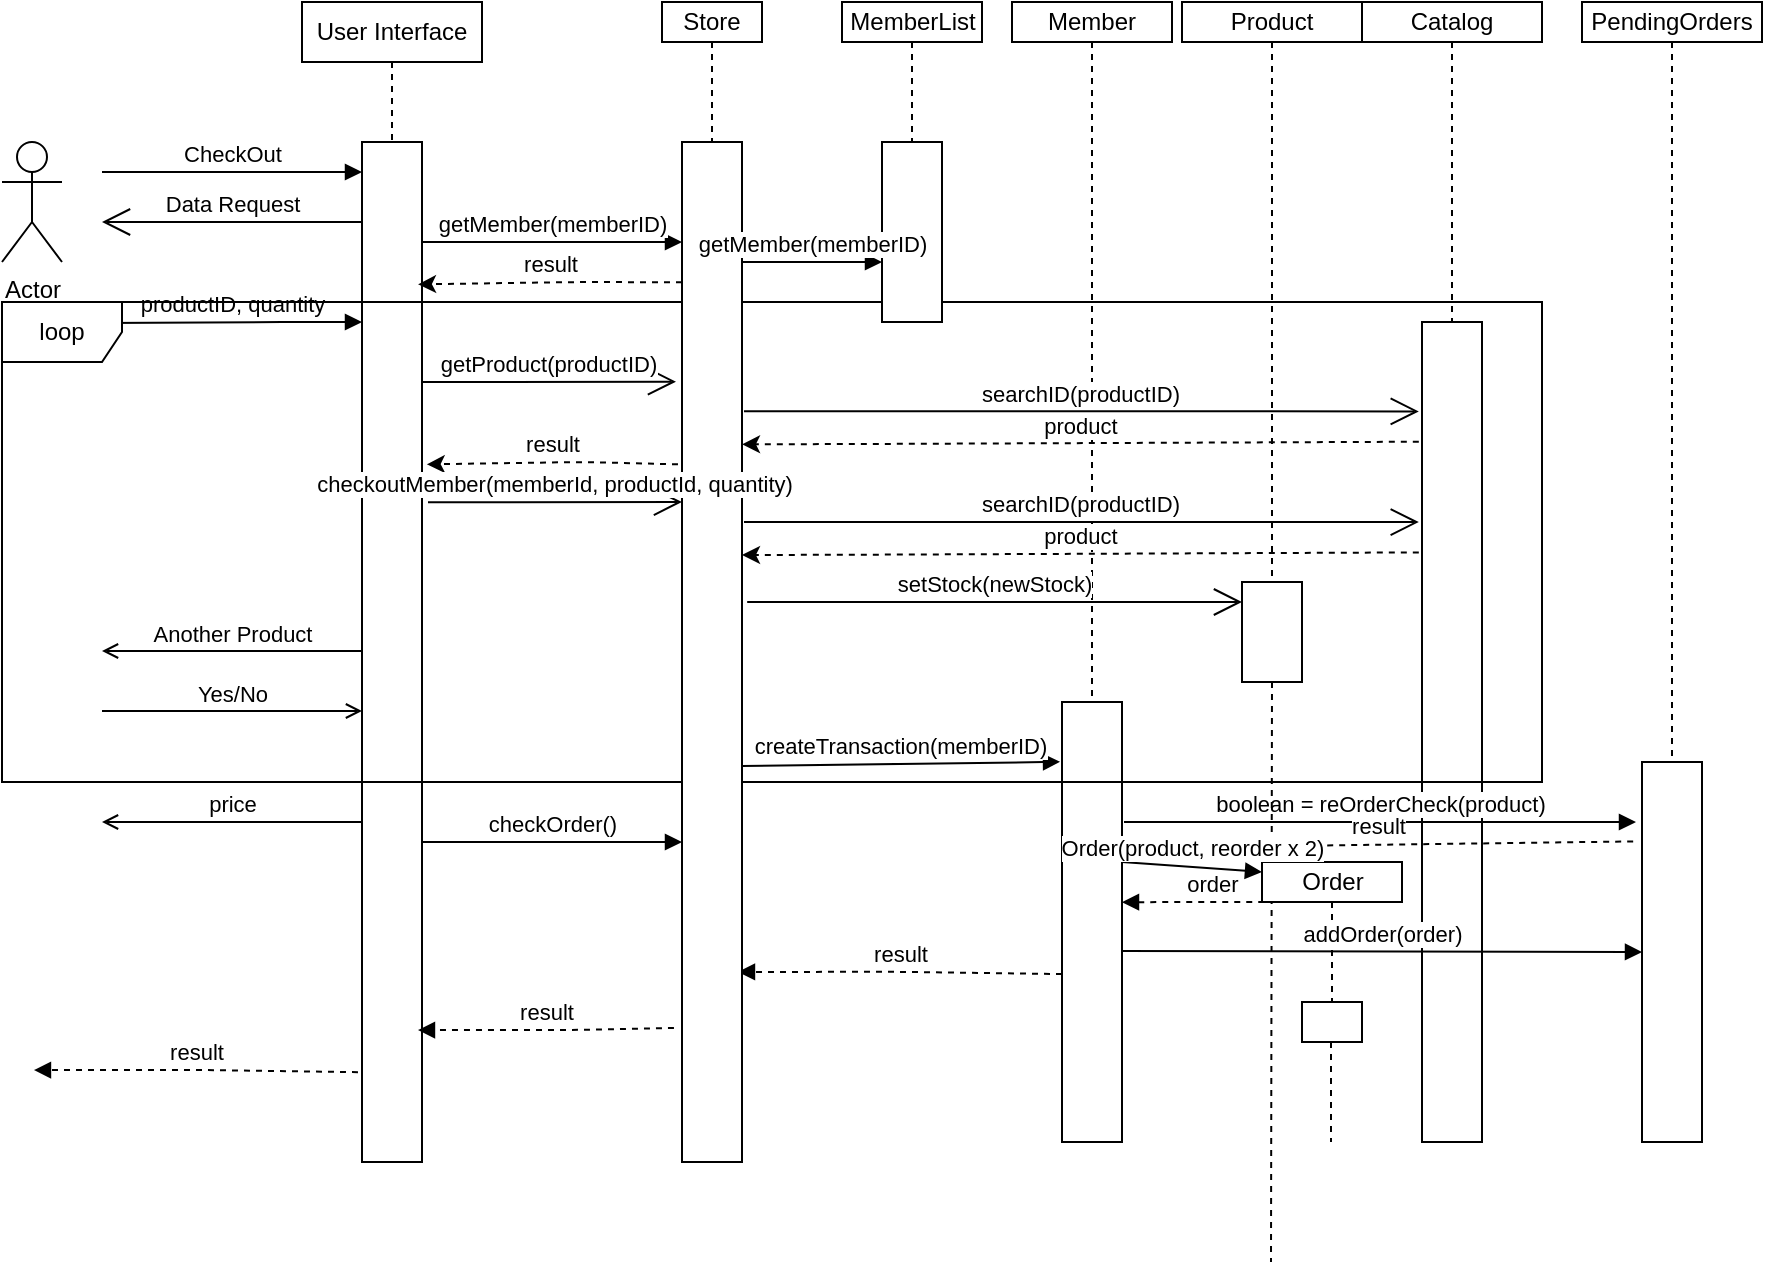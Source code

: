 <mxfile version="14.5.1" type="device"><diagram id="ZaeCvinRYkQ-V6-KExF-" name="Page-1"><mxGraphModel dx="1264" dy="592" grid="1" gridSize="10" guides="1" tooltips="1" connect="1" arrows="1" fold="1" page="1" pageScale="1" pageWidth="850" pageHeight="1100" math="0" shadow="0"><root><mxCell id="0"/><mxCell id="1" parent="0"/><mxCell id="EgHhaQnyLHvvoehz6IiA-1" value="Actor" style="shape=umlActor;verticalLabelPosition=bottom;verticalAlign=top;html=1;outlineConnect=0;" parent="1" vertex="1"><mxGeometry x="10" y="80" width="30" height="60" as="geometry"/></mxCell><mxCell id="EgHhaQnyLHvvoehz6IiA-26" style="edgeStyle=orthogonalEdgeStyle;rounded=0;orthogonalLoop=1;jettySize=auto;html=1;exitX=0.5;exitY=1;exitDx=0;exitDy=0;startArrow=none;startFill=0;dashed=1;endArrow=none;endFill=0;" parent="1" source="EgHhaQnyLHvvoehz6IiA-2" target="EgHhaQnyLHvvoehz6IiA-24" edge="1"><mxGeometry relative="1" as="geometry"/></mxCell><mxCell id="EgHhaQnyLHvvoehz6IiA-2" value="User Interface&lt;br&gt;" style="rounded=0;whiteSpace=wrap;html=1;" parent="1" vertex="1"><mxGeometry x="160" y="10" width="90" height="30" as="geometry"/></mxCell><mxCell id="EgHhaQnyLHvvoehz6IiA-29" style="edgeStyle=orthogonalEdgeStyle;rounded=0;orthogonalLoop=1;jettySize=auto;html=1;exitX=0.5;exitY=1;exitDx=0;exitDy=0;entryX=0.5;entryY=0;entryDx=0;entryDy=0;dashed=1;startArrow=none;startFill=0;endArrow=none;endFill=0;" parent="1" source="EgHhaQnyLHvvoehz6IiA-3" target="EgHhaQnyLHvvoehz6IiA-28" edge="1"><mxGeometry relative="1" as="geometry"/></mxCell><mxCell id="EgHhaQnyLHvvoehz6IiA-3" value="Store" style="rounded=0;whiteSpace=wrap;html=1;" parent="1" vertex="1"><mxGeometry x="340" y="10" width="50" height="20" as="geometry"/></mxCell><mxCell id="nl_tpxB6MMZfwO9ZBaLL-7" style="edgeStyle=orthogonalEdgeStyle;shape=link;rounded=0;sketch=0;orthogonalLoop=1;jettySize=auto;html=1;exitX=0.5;exitY=1;exitDx=0;exitDy=0;dashed=1;startArrow=none;startFill=0;endArrow=open;endFill=0;strokeColor=none;" parent="1" source="EgHhaQnyLHvvoehz6IiA-4" target="nl_tpxB6MMZfwO9ZBaLL-3" edge="1"><mxGeometry relative="1" as="geometry"/></mxCell><mxCell id="nl_tpxB6MMZfwO9ZBaLL-10" style="edgeStyle=orthogonalEdgeStyle;rounded=0;orthogonalLoop=1;jettySize=auto;html=1;exitX=0.5;exitY=1;exitDx=0;exitDy=0;entryX=0.5;entryY=0;entryDx=0;entryDy=0;dashed=1;startFill=0;endArrow=none;endFill=0;" parent="1" source="EgHhaQnyLHvvoehz6IiA-4" target="nl_tpxB6MMZfwO9ZBaLL-3" edge="1"><mxGeometry relative="1" as="geometry"/></mxCell><mxCell id="EgHhaQnyLHvvoehz6IiA-4" value="Member" style="rounded=0;whiteSpace=wrap;html=1;" parent="1" vertex="1"><mxGeometry x="515" y="10" width="80" height="20" as="geometry"/></mxCell><mxCell id="EgHhaQnyLHvvoehz6IiA-9" value="productID, quantity" style="html=1;verticalAlign=bottom;endArrow=block;" parent="1" edge="1"><mxGeometry width="80" relative="1" as="geometry"><mxPoint x="60" y="170.5" as="sourcePoint"/><mxPoint x="190" y="170" as="targetPoint"/><Array as="points"><mxPoint x="160" y="170"/></Array></mxGeometry></mxCell><mxCell id="EgHhaQnyLHvvoehz6IiA-15" value="Data Request" style="endArrow=open;endFill=1;endSize=12;html=1;verticalAlign=bottom;" parent="1" edge="1"><mxGeometry width="160" relative="1" as="geometry"><mxPoint x="190" y="120" as="sourcePoint"/><mxPoint x="60" y="120" as="targetPoint"/><Array as="points"><mxPoint x="130" y="120"/></Array></mxGeometry></mxCell><mxCell id="EgHhaQnyLHvvoehz6IiA-17" value="getProduct(productID)" style="endArrow=open;endFill=1;endSize=12;html=1;verticalAlign=bottom;entryX=-0.1;entryY=0.235;entryDx=0;entryDy=0;entryPerimeter=0;" parent="1" target="EgHhaQnyLHvvoehz6IiA-28" edge="1"><mxGeometry width="160" relative="1" as="geometry"><mxPoint x="220" y="200" as="sourcePoint"/><mxPoint x="380" y="200" as="targetPoint"/></mxGeometry></mxCell><mxCell id="EgHhaQnyLHvvoehz6IiA-24" value="" style="html=1;points=[];perimeter=orthogonalPerimeter;strokeWidth=1;" parent="1" vertex="1"><mxGeometry x="190" y="80" width="30" height="510" as="geometry"/></mxCell><mxCell id="EgHhaQnyLHvvoehz6IiA-25" value="CheckOut" style="html=1;verticalAlign=bottom;startArrow=none;endArrow=block;startSize=8;startFill=0;" parent="1" target="EgHhaQnyLHvvoehz6IiA-24" edge="1"><mxGeometry relative="1" as="geometry"><mxPoint x="60" y="95" as="sourcePoint"/><Array as="points"><mxPoint x="60" y="95"/></Array></mxGeometry></mxCell><mxCell id="EgHhaQnyLHvvoehz6IiA-31" value="result" style="endArrow=classic;html=1;dashed=1;verticalAlign=bottom;entryX=1.08;entryY=0.316;entryDx=0;entryDy=0;entryPerimeter=0;exitX=-0.067;exitY=0.316;exitDx=0;exitDy=0;exitPerimeter=0;" parent="1" source="EgHhaQnyLHvvoehz6IiA-28" target="EgHhaQnyLHvvoehz6IiA-24" edge="1"><mxGeometry relative="1" as="geometry"><mxPoint x="340" y="241" as="sourcePoint"/><mxPoint x="230" y="241" as="targetPoint"/><Array as="points"><mxPoint x="300" y="240"/></Array></mxGeometry></mxCell><mxCell id="EgHhaQnyLHvvoehz6IiA-33" value="Another Product" style="html=1;verticalAlign=bottom;startArrow=none;endArrow=open;startSize=8;startFill=0;endFill=0;" parent="1" edge="1"><mxGeometry relative="1" as="geometry"><mxPoint x="190" y="334.5" as="sourcePoint"/><mxPoint x="60" y="334.5" as="targetPoint"/><Array as="points"><mxPoint x="60" y="334.5"/></Array></mxGeometry></mxCell><mxCell id="EgHhaQnyLHvvoehz6IiA-34" value="price" style="html=1;verticalAlign=bottom;startArrow=none;endArrow=open;startSize=8;startFill=0;endFill=0;" parent="1" edge="1"><mxGeometry relative="1" as="geometry"><mxPoint x="190" y="420" as="sourcePoint"/><mxPoint x="60" y="420" as="targetPoint"/><Array as="points"><mxPoint x="60" y="420"/></Array></mxGeometry></mxCell><mxCell id="EgHhaQnyLHvvoehz6IiA-35" value="Yes/No" style="html=1;verticalAlign=bottom;startArrow=none;endArrow=open;startSize=8;startFill=0;endFill=0;" parent="1" edge="1"><mxGeometry relative="1" as="geometry"><mxPoint x="60" y="364.5" as="sourcePoint"/><mxPoint x="190" y="364.5" as="targetPoint"/><Array as="points"><mxPoint x="60" y="364.5"/></Array></mxGeometry></mxCell><mxCell id="nl_tpxB6MMZfwO9ZBaLL-2" value="createTransaction(memberID)" style="html=1;verticalAlign=bottom;startArrow=none;endArrow=block;startSize=8;startFill=0;entryX=-0.033;entryY=0.136;entryDx=0;entryDy=0;entryPerimeter=0;" parent="1" target="nl_tpxB6MMZfwO9ZBaLL-3" edge="1"><mxGeometry relative="1" as="geometry"><mxPoint x="380" y="392" as="sourcePoint"/><Array as="points"><mxPoint x="380" y="392"/></Array><mxPoint x="520" y="390" as="targetPoint"/></mxGeometry></mxCell><mxCell id="nl_tpxB6MMZfwO9ZBaLL-3" value="" style="rounded=0;whiteSpace=wrap;html=1;" parent="1" vertex="1"><mxGeometry x="540" y="360" width="30" height="220" as="geometry"/></mxCell><mxCell id="nl_tpxB6MMZfwO9ZBaLL-4" style="edgeStyle=orthogonalEdgeStyle;shape=arrow;rounded=0;orthogonalLoop=1;jettySize=auto;html=1;exitX=0.5;exitY=1;exitDx=0;exitDy=0;dashed=1;startArrow=none;startFill=0;endArrow=open;endFill=0;" parent="1" source="EgHhaQnyLHvvoehz6IiA-4" target="EgHhaQnyLHvvoehz6IiA-4" edge="1"><mxGeometry relative="1" as="geometry"/></mxCell><mxCell id="nl_tpxB6MMZfwO9ZBaLL-13" style="edgeStyle=orthogonalEdgeStyle;rounded=0;orthogonalLoop=1;jettySize=auto;html=1;exitX=0.5;exitY=1;exitDx=0;exitDy=0;entryX=0.5;entryY=0;entryDx=0;entryDy=0;dashed=1;startFill=0;endArrow=none;endFill=0;" parent="1" source="nl_tpxB6MMZfwO9ZBaLL-11" target="nl_tpxB6MMZfwO9ZBaLL-12" edge="1"><mxGeometry relative="1" as="geometry"/></mxCell><mxCell id="nl_tpxB6MMZfwO9ZBaLL-11" value="Catalog" style="rounded=0;whiteSpace=wrap;html=1;strokeWidth=1;gradientColor=none;" parent="1" vertex="1"><mxGeometry x="690" y="10" width="90" height="20" as="geometry"/></mxCell><mxCell id="nl_tpxB6MMZfwO9ZBaLL-12" value="" style="rounded=0;whiteSpace=wrap;html=1;strokeWidth=1;gradientColor=none;" parent="1" vertex="1"><mxGeometry x="720" y="170" width="30" height="410" as="geometry"/></mxCell><mxCell id="nl_tpxB6MMZfwO9ZBaLL-15" value="boolean = reOrderCheck(product)" style="html=1;verticalAlign=bottom;startArrow=none;endArrow=block;startSize=8;startFill=0;" parent="1" edge="1"><mxGeometry relative="1" as="geometry"><mxPoint x="571" y="420" as="sourcePoint"/><Array as="points"/><mxPoint x="827" y="420" as="targetPoint"/></mxGeometry></mxCell><mxCell id="nl_tpxB6MMZfwO9ZBaLL-16" value="result" style="html=1;verticalAlign=bottom;startArrow=none;endArrow=block;startSize=8;startFill=0;entryX=0;entryY=0.036;entryDx=0;entryDy=0;entryPerimeter=0;dashed=1;exitX=-0.147;exitY=0.209;exitDx=0;exitDy=0;exitPerimeter=0;" parent="1" edge="1" source="pMXHsDZyo-n8MJu9I_Yq-3"><mxGeometry relative="1" as="geometry"><mxPoint x="710" y="432" as="sourcePoint"/><Array as="points"><mxPoint x="650" y="432"/><mxPoint x="570" y="432.08"/></Array><mxPoint x="570" y="432.08" as="targetPoint"/></mxGeometry></mxCell><mxCell id="nl_tpxB6MMZfwO9ZBaLL-17" value="result" style="html=1;verticalAlign=bottom;startArrow=none;endArrow=block;startSize=8;startFill=0;entryX=0;entryY=0.036;entryDx=0;entryDy=0;entryPerimeter=0;dashed=1;exitX=0.067;exitY=0.464;exitDx=0;exitDy=0;exitPerimeter=0;" parent="1" edge="1"><mxGeometry relative="1" as="geometry"><mxPoint x="540" y="496.04" as="sourcePoint"/><Array as="points"><mxPoint x="457.99" y="494.9"/><mxPoint x="377.99" y="494.98"/></Array><mxPoint x="377.99" y="494.98" as="targetPoint"/></mxGeometry></mxCell><mxCell id="nl_tpxB6MMZfwO9ZBaLL-18" value="result" style="html=1;verticalAlign=bottom;startArrow=none;endArrow=block;startSize=8;startFill=0;entryX=0;entryY=0.036;entryDx=0;entryDy=0;entryPerimeter=0;dashed=1;exitX=-0.067;exitY=0.802;exitDx=0;exitDy=0;exitPerimeter=0;" parent="1" edge="1"><mxGeometry relative="1" as="geometry"><mxPoint x="345.98" y="522.98" as="sourcePoint"/><Array as="points"><mxPoint x="297.99" y="523.96"/><mxPoint x="217.99" y="524.04"/></Array><mxPoint x="217.99" y="524.04" as="targetPoint"/></mxGeometry></mxCell><mxCell id="nl_tpxB6MMZfwO9ZBaLL-19" value="loop" style="shape=umlFrame;whiteSpace=wrap;html=1;strokeWidth=1;gradientColor=none;" parent="1" vertex="1"><mxGeometry x="10" y="160" width="770" height="240" as="geometry"/></mxCell><mxCell id="nl_tpxB6MMZfwO9ZBaLL-21" style="edgeStyle=orthogonalEdgeStyle;rounded=0;orthogonalLoop=1;jettySize=auto;html=1;exitX=0.5;exitY=1;exitDx=0;exitDy=0;dashed=1;startFill=0;endArrow=none;endFill=0;" parent="1" source="nl_tpxB6MMZfwO9ZBaLL-20" target="nl_tpxB6MMZfwO9ZBaLL-22" edge="1"><mxGeometry relative="1" as="geometry"><mxPoint x="465" y="80" as="targetPoint"/></mxGeometry></mxCell><mxCell id="nl_tpxB6MMZfwO9ZBaLL-20" value="MemberList" style="html=1;strokeWidth=1;gradientColor=none;" parent="1" vertex="1"><mxGeometry x="430" y="10" width="70" height="20" as="geometry"/></mxCell><mxCell id="nl_tpxB6MMZfwO9ZBaLL-22" value="" style="rounded=0;whiteSpace=wrap;html=1;" parent="1" vertex="1"><mxGeometry x="450" y="80" width="30" height="90" as="geometry"/></mxCell><mxCell id="EgHhaQnyLHvvoehz6IiA-28" value="" style="rounded=0;whiteSpace=wrap;html=1;strokeWidth=1;" parent="1" vertex="1"><mxGeometry x="350" y="80" width="30" height="510" as="geometry"/></mxCell><mxCell id="nl_tpxB6MMZfwO9ZBaLL-24" style="edgeStyle=orthogonalEdgeStyle;rounded=0;orthogonalLoop=1;jettySize=auto;html=1;exitX=0.5;exitY=1;exitDx=0;exitDy=0;entryX=0;entryY=0.5;entryDx=0;entryDy=0;dashed=1;startFill=0;endArrow=none;endFill=0;" parent="1" source="EgHhaQnyLHvvoehz6IiA-3" target="EgHhaQnyLHvvoehz6IiA-3" edge="1"><mxGeometry relative="1" as="geometry"/></mxCell><mxCell id="nl_tpxB6MMZfwO9ZBaLL-25" value="searchID(productID)" style="endArrow=open;endFill=1;endSize=12;html=1;verticalAlign=bottom;entryX=-0.053;entryY=0.109;entryDx=0;entryDy=0;entryPerimeter=0;" parent="1" target="nl_tpxB6MMZfwO9ZBaLL-12" edge="1"><mxGeometry width="160" relative="1" as="geometry"><mxPoint x="381" y="214.65" as="sourcePoint"/><mxPoint x="451" y="215" as="targetPoint"/></mxGeometry></mxCell><mxCell id="nl_tpxB6MMZfwO9ZBaLL-26" value="product" style="endArrow=classic;html=1;dashed=1;entryX=0.967;entryY=0.316;entryDx=0;entryDy=0;entryPerimeter=0;verticalAlign=bottom;exitX=-0.053;exitY=0.146;exitDx=0;exitDy=0;exitPerimeter=0;" parent="1" source="nl_tpxB6MMZfwO9ZBaLL-12" edge="1"><mxGeometry relative="1" as="geometry"><mxPoint x="450" y="231" as="sourcePoint"/><mxPoint x="380" y="231.16" as="targetPoint"/><Array as="points"><mxPoint x="440.99" y="231"/></Array></mxGeometry></mxCell><mxCell id="LThwuHm6-bRz-g9jSQjk-1" value="getMember(memberID)" style="html=1;verticalAlign=bottom;startArrow=none;endArrow=block;startSize=8;startFill=0;" parent="1" edge="1"><mxGeometry relative="1" as="geometry"><mxPoint x="220" y="130" as="sourcePoint"/><Array as="points"><mxPoint x="220" y="130"/></Array><mxPoint x="350" y="130" as="targetPoint"/></mxGeometry></mxCell><mxCell id="mUfmv_AxJ1NzyiTuOZRW-4" value="getMember(memberID)" style="html=1;verticalAlign=bottom;startArrow=none;endArrow=block;startSize=8;startFill=0;" parent="1" edge="1"><mxGeometry relative="1" as="geometry"><mxPoint x="380" y="140" as="sourcePoint"/><Array as="points"><mxPoint x="380" y="140"/></Array><mxPoint x="450" y="140" as="targetPoint"/></mxGeometry></mxCell><mxCell id="mUfmv_AxJ1NzyiTuOZRW-5" value="result" style="endArrow=classic;html=1;dashed=1;entryX=0.967;entryY=0.316;entryDx=0;entryDy=0;entryPerimeter=0;verticalAlign=bottom;exitX=0.033;exitY=0.314;exitDx=0;exitDy=0;exitPerimeter=0;" parent="1" edge="1"><mxGeometry relative="1" as="geometry"><mxPoint x="350" y="150.14" as="sourcePoint"/><mxPoint x="218.02" y="151.16" as="targetPoint"/><Array as="points"><mxPoint x="299.01" y="150"/></Array></mxGeometry></mxCell><mxCell id="mUfmv_AxJ1NzyiTuOZRW-6" value="checkoutMember(memberId, productId, quantity)" style="endArrow=open;endFill=1;endSize=12;html=1;verticalAlign=bottom;entryX=-0.1;entryY=0.235;entryDx=0;entryDy=0;entryPerimeter=0;" parent="1" edge="1"><mxGeometry width="160" relative="1" as="geometry"><mxPoint x="223" y="260.15" as="sourcePoint"/><mxPoint x="350" y="260" as="targetPoint"/></mxGeometry></mxCell><mxCell id="mUfmv_AxJ1NzyiTuOZRW-7" value="searchID(productID)" style="endArrow=open;endFill=1;endSize=12;html=1;verticalAlign=bottom;entryX=-0.053;entryY=0.109;entryDx=0;entryDy=0;entryPerimeter=0;" parent="1" edge="1"><mxGeometry width="160" relative="1" as="geometry"><mxPoint x="381" y="270" as="sourcePoint"/><mxPoint x="718.41" y="270.04" as="targetPoint"/></mxGeometry></mxCell><mxCell id="mUfmv_AxJ1NzyiTuOZRW-8" value="product" style="endArrow=classic;html=1;dashed=1;entryX=0.967;entryY=0.316;entryDx=0;entryDy=0;entryPerimeter=0;verticalAlign=bottom;exitX=-0.053;exitY=0.146;exitDx=0;exitDy=0;exitPerimeter=0;" parent="1" edge="1"><mxGeometry relative="1" as="geometry"><mxPoint x="718.41" y="285.21" as="sourcePoint"/><mxPoint x="380" y="286.51" as="targetPoint"/><Array as="points"><mxPoint x="440.99" y="286.35"/></Array></mxGeometry></mxCell><mxCell id="mUfmv_AxJ1NzyiTuOZRW-9" style="edgeStyle=orthogonalEdgeStyle;rounded=0;orthogonalLoop=1;jettySize=auto;html=1;exitX=0.5;exitY=1;exitDx=0;exitDy=0;entryX=0.5;entryY=0;entryDx=0;entryDy=0;dashed=1;startFill=0;endArrow=none;endFill=0;" parent="1" source="mUfmv_AxJ1NzyiTuOZRW-10" target="mUfmv_AxJ1NzyiTuOZRW-11" edge="1"><mxGeometry relative="1" as="geometry"/></mxCell><mxCell id="mUfmv_AxJ1NzyiTuOZRW-10" value="Product" style="rounded=0;whiteSpace=wrap;html=1;strokeWidth=1;gradientColor=none;" parent="1" vertex="1"><mxGeometry x="600" y="10" width="90" height="20" as="geometry"/></mxCell><mxCell id="mUfmv_AxJ1NzyiTuOZRW-11" value="" style="rounded=0;whiteSpace=wrap;html=1;strokeWidth=1;gradientColor=none;" parent="1" vertex="1"><mxGeometry x="630" y="300" width="30" height="50" as="geometry"/></mxCell><mxCell id="mUfmv_AxJ1NzyiTuOZRW-12" style="edgeStyle=orthogonalEdgeStyle;rounded=0;orthogonalLoop=1;jettySize=auto;html=1;exitX=0.5;exitY=1;exitDx=0;exitDy=0;entryX=0.5;entryY=0;entryDx=0;entryDy=0;dashed=1;startFill=0;endArrow=none;endFill=0;" parent="1" source="mUfmv_AxJ1NzyiTuOZRW-11" edge="1"><mxGeometry relative="1" as="geometry"><mxPoint x="644.5" y="370" as="sourcePoint"/><mxPoint x="644.5" y="640" as="targetPoint"/></mxGeometry></mxCell><mxCell id="mUfmv_AxJ1NzyiTuOZRW-13" value="setStock(newStock)" style="endArrow=open;endFill=1;endSize=12;html=1;verticalAlign=bottom;" parent="1" edge="1"><mxGeometry width="160" relative="1" as="geometry"><mxPoint x="382.59" y="310" as="sourcePoint"/><mxPoint x="630" y="310" as="targetPoint"/></mxGeometry></mxCell><mxCell id="RpFfptnFp4w9fI16ixe3-1" value="result" style="html=1;verticalAlign=bottom;startArrow=none;endArrow=block;startSize=8;startFill=0;entryX=0;entryY=0.036;entryDx=0;entryDy=0;entryPerimeter=0;dashed=1;exitX=0.067;exitY=0.464;exitDx=0;exitDy=0;exitPerimeter=0;" parent="1" edge="1"><mxGeometry relative="1" as="geometry"><mxPoint x="187.99" y="545.1" as="sourcePoint"/><Array as="points"><mxPoint x="105.98" y="543.96"/><mxPoint x="25.98" y="544.04"/></Array><mxPoint x="25.98" y="544.04" as="targetPoint"/></mxGeometry></mxCell><mxCell id="pMXHsDZyo-n8MJu9I_Yq-1" style="edgeStyle=orthogonalEdgeStyle;rounded=0;orthogonalLoop=1;jettySize=auto;html=1;exitX=0.5;exitY=1;exitDx=0;exitDy=0;entryX=0.5;entryY=0;entryDx=0;entryDy=0;dashed=1;startFill=0;endArrow=none;endFill=0;" edge="1" parent="1" source="pMXHsDZyo-n8MJu9I_Yq-2" target="pMXHsDZyo-n8MJu9I_Yq-3"><mxGeometry relative="1" as="geometry"/></mxCell><mxCell id="pMXHsDZyo-n8MJu9I_Yq-2" value="PendingOrders" style="rounded=0;whiteSpace=wrap;html=1;strokeWidth=1;gradientColor=none;" vertex="1" parent="1"><mxGeometry x="800" y="10" width="90" height="20" as="geometry"/></mxCell><mxCell id="pMXHsDZyo-n8MJu9I_Yq-3" value="" style="rounded=0;whiteSpace=wrap;html=1;strokeWidth=1;gradientColor=none;" vertex="1" parent="1"><mxGeometry x="830" y="390" width="30" height="190" as="geometry"/></mxCell><mxCell id="pMXHsDZyo-n8MJu9I_Yq-4" value="checkOrder()" style="html=1;verticalAlign=bottom;startArrow=none;endArrow=block;startSize=8;startFill=0;" edge="1" parent="1"><mxGeometry relative="1" as="geometry"><mxPoint x="220" y="430" as="sourcePoint"/><Array as="points"><mxPoint x="220" y="430"/></Array><mxPoint x="350" y="430" as="targetPoint"/></mxGeometry></mxCell><mxCell id="pMXHsDZyo-n8MJu9I_Yq-5" style="edgeStyle=orthogonalEdgeStyle;rounded=0;orthogonalLoop=1;jettySize=auto;html=1;exitX=0.5;exitY=1;exitDx=0;exitDy=0;dashed=1;startFill=0;endArrow=none;endFill=0;" edge="1" parent="1" source="pMXHsDZyo-n8MJu9I_Yq-6" target="pMXHsDZyo-n8MJu9I_Yq-7"><mxGeometry relative="1" as="geometry"><mxPoint x="675" y="510" as="targetPoint"/></mxGeometry></mxCell><mxCell id="pMXHsDZyo-n8MJu9I_Yq-6" value="Order" style="html=1;strokeWidth=1;gradientColor=none;" vertex="1" parent="1"><mxGeometry x="640" y="440" width="70" height="20" as="geometry"/></mxCell><mxCell id="pMXHsDZyo-n8MJu9I_Yq-7" value="" style="rounded=0;whiteSpace=wrap;html=1;" vertex="1" parent="1"><mxGeometry x="660" y="510" width="30" height="20" as="geometry"/></mxCell><mxCell id="pMXHsDZyo-n8MJu9I_Yq-8" style="edgeStyle=orthogonalEdgeStyle;rounded=0;orthogonalLoop=1;jettySize=auto;html=1;exitX=0.5;exitY=1;exitDx=0;exitDy=0;dashed=1;startFill=0;endArrow=none;endFill=0;" edge="1" parent="1"><mxGeometry relative="1" as="geometry"><mxPoint x="674.5" y="580" as="targetPoint"/><mxPoint x="674.5" y="530" as="sourcePoint"/></mxGeometry></mxCell><mxCell id="pMXHsDZyo-n8MJu9I_Yq-10" value="Order(product, reorder x 2)" style="html=1;verticalAlign=bottom;startArrow=none;endArrow=block;startSize=8;startFill=0;entryX=0;entryY=0.25;entryDx=0;entryDy=0;" edge="1" parent="1" target="pMXHsDZyo-n8MJu9I_Yq-6"><mxGeometry relative="1" as="geometry"><mxPoint x="570" y="440" as="sourcePoint"/><Array as="points"><mxPoint x="570" y="440"/></Array><mxPoint x="700" y="440" as="targetPoint"/></mxGeometry></mxCell><mxCell id="pMXHsDZyo-n8MJu9I_Yq-11" value="addOrder(order)" style="html=1;verticalAlign=bottom;startArrow=none;endArrow=block;startSize=8;startFill=0;entryX=0;entryY=0.5;entryDx=0;entryDy=0;" edge="1" parent="1" target="pMXHsDZyo-n8MJu9I_Yq-3"><mxGeometry relative="1" as="geometry"><mxPoint x="570" y="484.5" as="sourcePoint"/><Array as="points"><mxPoint x="570" y="484.5"/></Array><mxPoint x="700" y="484.5" as="targetPoint"/></mxGeometry></mxCell><mxCell id="pMXHsDZyo-n8MJu9I_Yq-12" value="order" style="html=1;verticalAlign=bottom;startArrow=none;endArrow=block;startSize=8;startFill=0;entryX=0;entryY=0.036;entryDx=0;entryDy=0;entryPerimeter=0;dashed=1;" edge="1" parent="1"><mxGeometry relative="1" as="geometry"><mxPoint x="640" y="460" as="sourcePoint"/><Array as="points"><mxPoint x="650" y="460"/><mxPoint x="570" y="460.08"/></Array><mxPoint x="570" y="460.08" as="targetPoint"/></mxGeometry></mxCell></root></mxGraphModel></diagram></mxfile>